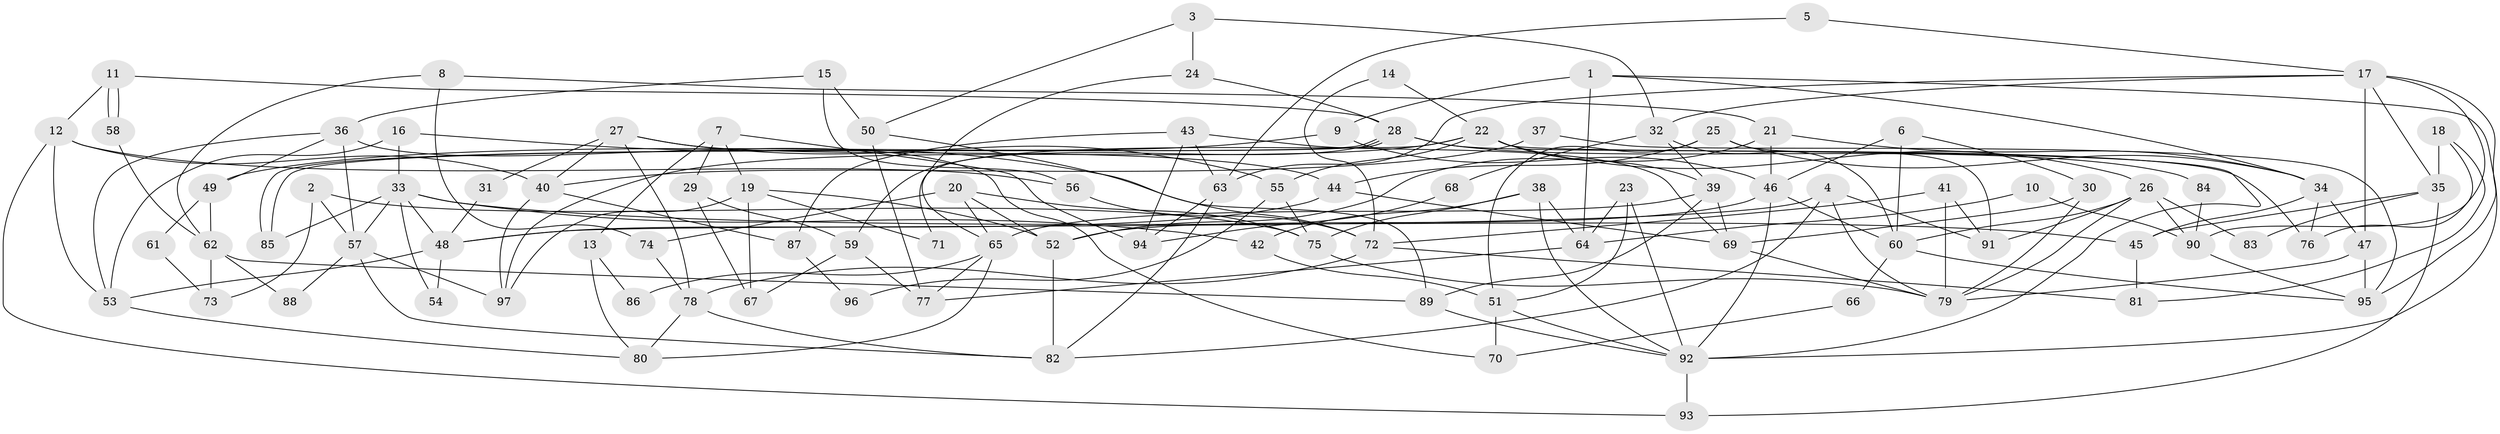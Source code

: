 // Generated by graph-tools (version 1.1) at 2025/15/03/09/25 04:15:13]
// undirected, 97 vertices, 194 edges
graph export_dot {
graph [start="1"]
  node [color=gray90,style=filled];
  1;
  2;
  3;
  4;
  5;
  6;
  7;
  8;
  9;
  10;
  11;
  12;
  13;
  14;
  15;
  16;
  17;
  18;
  19;
  20;
  21;
  22;
  23;
  24;
  25;
  26;
  27;
  28;
  29;
  30;
  31;
  32;
  33;
  34;
  35;
  36;
  37;
  38;
  39;
  40;
  41;
  42;
  43;
  44;
  45;
  46;
  47;
  48;
  49;
  50;
  51;
  52;
  53;
  54;
  55;
  56;
  57;
  58;
  59;
  60;
  61;
  62;
  63;
  64;
  65;
  66;
  67;
  68;
  69;
  70;
  71;
  72;
  73;
  74;
  75;
  76;
  77;
  78;
  79;
  80;
  81;
  82;
  83;
  84;
  85;
  86;
  87;
  88;
  89;
  90;
  91;
  92;
  93;
  94;
  95;
  96;
  97;
  1 -- 92;
  1 -- 34;
  1 -- 9;
  1 -- 64;
  2 -- 57;
  2 -- 75;
  2 -- 73;
  3 -- 32;
  3 -- 50;
  3 -- 24;
  4 -- 82;
  4 -- 48;
  4 -- 79;
  4 -- 91;
  5 -- 17;
  5 -- 63;
  6 -- 60;
  6 -- 46;
  6 -- 30;
  7 -- 29;
  7 -- 19;
  7 -- 13;
  7 -- 94;
  8 -- 21;
  8 -- 62;
  8 -- 74;
  9 -- 46;
  9 -- 49;
  10 -- 90;
  10 -- 64;
  11 -- 28;
  11 -- 58;
  11 -- 58;
  11 -- 12;
  12 -- 40;
  12 -- 53;
  12 -- 56;
  12 -- 93;
  13 -- 80;
  13 -- 86;
  14 -- 22;
  14 -- 72;
  15 -- 50;
  15 -- 56;
  15 -- 36;
  16 -- 89;
  16 -- 33;
  16 -- 53;
  17 -- 35;
  17 -- 32;
  17 -- 47;
  17 -- 63;
  17 -- 90;
  17 -- 95;
  18 -- 35;
  18 -- 76;
  18 -- 81;
  19 -- 97;
  19 -- 52;
  19 -- 67;
  19 -- 71;
  20 -- 52;
  20 -- 74;
  20 -- 65;
  20 -- 75;
  21 -- 46;
  21 -- 52;
  21 -- 34;
  22 -- 92;
  22 -- 26;
  22 -- 39;
  22 -- 55;
  22 -- 71;
  22 -- 97;
  23 -- 51;
  23 -- 64;
  23 -- 92;
  24 -- 65;
  24 -- 28;
  25 -- 44;
  25 -- 91;
  25 -- 34;
  25 -- 51;
  26 -- 79;
  26 -- 90;
  26 -- 60;
  26 -- 83;
  26 -- 91;
  27 -- 78;
  27 -- 55;
  27 -- 31;
  27 -- 40;
  27 -- 44;
  28 -- 85;
  28 -- 85;
  28 -- 59;
  28 -- 76;
  28 -- 84;
  29 -- 59;
  29 -- 67;
  30 -- 79;
  30 -- 69;
  31 -- 48;
  32 -- 39;
  32 -- 60;
  32 -- 68;
  33 -- 48;
  33 -- 57;
  33 -- 42;
  33 -- 45;
  33 -- 54;
  33 -- 85;
  34 -- 45;
  34 -- 47;
  34 -- 76;
  35 -- 45;
  35 -- 93;
  35 -- 83;
  36 -- 53;
  36 -- 49;
  36 -- 57;
  36 -- 70;
  37 -- 95;
  37 -- 40;
  38 -- 75;
  38 -- 42;
  38 -- 64;
  38 -- 92;
  39 -- 69;
  39 -- 65;
  39 -- 89;
  40 -- 97;
  40 -- 87;
  41 -- 91;
  41 -- 79;
  41 -- 72;
  42 -- 51;
  43 -- 63;
  43 -- 69;
  43 -- 87;
  43 -- 94;
  44 -- 69;
  44 -- 48;
  45 -- 81;
  46 -- 92;
  46 -- 60;
  46 -- 52;
  47 -- 79;
  47 -- 95;
  48 -- 53;
  48 -- 54;
  49 -- 61;
  49 -- 62;
  50 -- 72;
  50 -- 77;
  51 -- 92;
  51 -- 70;
  52 -- 82;
  53 -- 80;
  55 -- 75;
  55 -- 96;
  56 -- 72;
  57 -- 82;
  57 -- 88;
  57 -- 97;
  58 -- 62;
  59 -- 77;
  59 -- 67;
  60 -- 95;
  60 -- 66;
  61 -- 73;
  62 -- 89;
  62 -- 73;
  62 -- 88;
  63 -- 94;
  63 -- 82;
  64 -- 77;
  65 -- 77;
  65 -- 80;
  65 -- 86;
  66 -- 70;
  68 -- 94;
  69 -- 79;
  72 -- 81;
  72 -- 78;
  74 -- 78;
  75 -- 79;
  78 -- 80;
  78 -- 82;
  84 -- 90;
  87 -- 96;
  89 -- 92;
  90 -- 95;
  92 -- 93;
}
